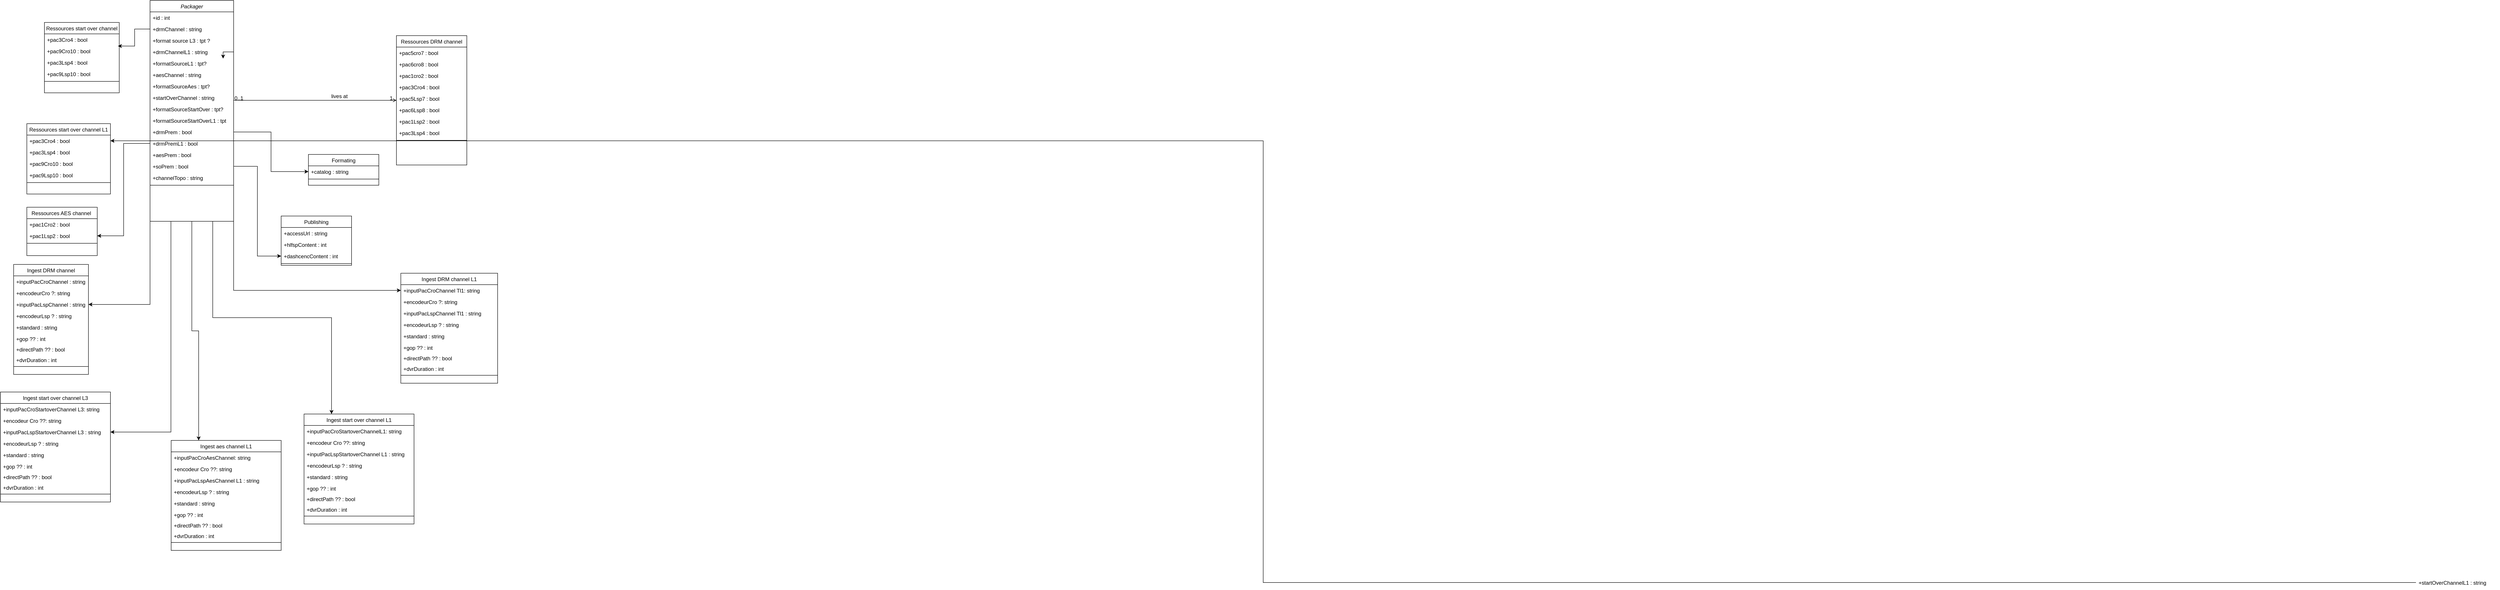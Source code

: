 <mxfile version="21.6.1" type="github">
  <diagram id="C5RBs43oDa-KdzZeNtuy" name="Page-1">
    <mxGraphModel dx="2977" dy="1060" grid="1" gridSize="10" guides="1" tooltips="1" connect="1" arrows="1" fold="1" page="1" pageScale="1" pageWidth="827" pageHeight="1169" math="0" shadow="0">
      <root>
        <mxCell id="WIyWlLk6GJQsqaUBKTNV-0" />
        <mxCell id="WIyWlLk6GJQsqaUBKTNV-1" parent="WIyWlLk6GJQsqaUBKTNV-0" />
        <mxCell id="xIP6LmdLplligJ-MeJq0-113" style="edgeStyle=orthogonalEdgeStyle;rounded=0;orthogonalLoop=1;jettySize=auto;html=1;exitX=0;exitY=1;exitDx=0;exitDy=0;entryX=1;entryY=0.5;entryDx=0;entryDy=0;" parent="WIyWlLk6GJQsqaUBKTNV-1" source="zkfFHV4jXpPFQw0GAbJ--0" target="xIP6LmdLplligJ-MeJq0-44" edge="1">
          <mxGeometry relative="1" as="geometry" />
        </mxCell>
        <mxCell id="xIP6LmdLplligJ-MeJq0-120" style="edgeStyle=orthogonalEdgeStyle;rounded=0;orthogonalLoop=1;jettySize=auto;html=1;exitX=1;exitY=1;exitDx=0;exitDy=0;entryX=0;entryY=0.5;entryDx=0;entryDy=0;" parent="WIyWlLk6GJQsqaUBKTNV-1" source="zkfFHV4jXpPFQw0GAbJ--0" target="xIP6LmdLplligJ-MeJq0-70" edge="1">
          <mxGeometry relative="1" as="geometry" />
        </mxCell>
        <mxCell id="xIP6LmdLplligJ-MeJq0-122" style="edgeStyle=orthogonalEdgeStyle;rounded=0;orthogonalLoop=1;jettySize=auto;html=1;exitX=0.75;exitY=1;exitDx=0;exitDy=0;entryX=0.25;entryY=0;entryDx=0;entryDy=0;" parent="WIyWlLk6GJQsqaUBKTNV-1" source="zkfFHV4jXpPFQw0GAbJ--0" target="xIP6LmdLplligJ-MeJq0-90" edge="1">
          <mxGeometry relative="1" as="geometry" />
        </mxCell>
        <mxCell id="xIP6LmdLplligJ-MeJq0-123" style="edgeStyle=orthogonalEdgeStyle;rounded=0;orthogonalLoop=1;jettySize=auto;html=1;exitX=0.25;exitY=1;exitDx=0;exitDy=0;entryX=1;entryY=0.5;entryDx=0;entryDy=0;" parent="WIyWlLk6GJQsqaUBKTNV-1" source="zkfFHV4jXpPFQw0GAbJ--0" target="xIP6LmdLplligJ-MeJq0-82" edge="1">
          <mxGeometry relative="1" as="geometry" />
        </mxCell>
        <mxCell id="xIP6LmdLplligJ-MeJq0-124" style="edgeStyle=orthogonalEdgeStyle;rounded=0;orthogonalLoop=1;jettySize=auto;html=1;exitX=0.5;exitY=1;exitDx=0;exitDy=0;entryX=0.25;entryY=0;entryDx=0;entryDy=0;" parent="WIyWlLk6GJQsqaUBKTNV-1" source="zkfFHV4jXpPFQw0GAbJ--0" target="xIP6LmdLplligJ-MeJq0-100" edge="1">
          <mxGeometry relative="1" as="geometry" />
        </mxCell>
        <mxCell id="zkfFHV4jXpPFQw0GAbJ--0" value="Packager" style="swimlane;fontStyle=2;align=center;verticalAlign=top;childLayout=stackLayout;horizontal=1;startSize=26;horizontalStack=0;resizeParent=1;resizeLast=0;collapsible=1;marginBottom=0;rounded=0;shadow=0;strokeWidth=1;" parent="WIyWlLk6GJQsqaUBKTNV-1" vertex="1">
          <mxGeometry x="210" y="40" width="190" height="502" as="geometry">
            <mxRectangle x="230" y="140" width="160" height="26" as="alternateBounds" />
          </mxGeometry>
        </mxCell>
        <mxCell id="zkfFHV4jXpPFQw0GAbJ--1" value="+id : int" style="text;align=left;verticalAlign=top;spacingLeft=4;spacingRight=4;overflow=hidden;rotatable=0;points=[[0,0.5],[1,0.5]];portConstraint=eastwest;" parent="zkfFHV4jXpPFQw0GAbJ--0" vertex="1">
          <mxGeometry y="26" width="190" height="26" as="geometry" />
        </mxCell>
        <mxCell id="zkfFHV4jXpPFQw0GAbJ--2" value="+drmChannel : string" style="text;align=left;verticalAlign=top;spacingLeft=4;spacingRight=4;overflow=hidden;rotatable=0;points=[[0,0.5],[1,0.5]];portConstraint=eastwest;rounded=0;shadow=0;html=0;" parent="zkfFHV4jXpPFQw0GAbJ--0" vertex="1">
          <mxGeometry y="52" width="190" height="26" as="geometry" />
        </mxCell>
        <mxCell id="zkfFHV4jXpPFQw0GAbJ--3" value="+format source L3 : tpt ?" style="text;align=left;verticalAlign=top;spacingLeft=4;spacingRight=4;overflow=hidden;rotatable=0;points=[[0,0.5],[1,0.5]];portConstraint=eastwest;rounded=0;shadow=0;html=0;" parent="zkfFHV4jXpPFQw0GAbJ--0" vertex="1">
          <mxGeometry y="78" width="190" height="26" as="geometry" />
        </mxCell>
        <mxCell id="xIP6LmdLplligJ-MeJq0-117" style="edgeStyle=orthogonalEdgeStyle;rounded=0;orthogonalLoop=1;jettySize=auto;html=1;exitX=1;exitY=0.5;exitDx=0;exitDy=0;entryX=0.874;entryY=0.081;entryDx=0;entryDy=0;entryPerimeter=0;" parent="zkfFHV4jXpPFQw0GAbJ--0" source="xIP6LmdLplligJ-MeJq0-0" target="xIP6LmdLplligJ-MeJq0-1" edge="1">
          <mxGeometry relative="1" as="geometry" />
        </mxCell>
        <mxCell id="xIP6LmdLplligJ-MeJq0-0" value="+drmChannelL1 : string" style="text;align=left;verticalAlign=top;spacingLeft=4;spacingRight=4;overflow=hidden;rotatable=0;points=[[0,0.5],[1,0.5]];portConstraint=eastwest;rounded=0;shadow=0;html=0;" parent="zkfFHV4jXpPFQw0GAbJ--0" vertex="1">
          <mxGeometry y="104" width="190" height="26" as="geometry" />
        </mxCell>
        <mxCell id="xIP6LmdLplligJ-MeJq0-1" value="+formatSourceL1 : tpt?" style="text;align=left;verticalAlign=top;spacingLeft=4;spacingRight=4;overflow=hidden;rotatable=0;points=[[0,0.5],[1,0.5]];portConstraint=eastwest;rounded=0;shadow=0;html=0;" parent="zkfFHV4jXpPFQw0GAbJ--0" vertex="1">
          <mxGeometry y="130" width="190" height="26" as="geometry" />
        </mxCell>
        <mxCell id="xIP6LmdLplligJ-MeJq0-2" value="+aesChannel : string" style="text;align=left;verticalAlign=top;spacingLeft=4;spacingRight=4;overflow=hidden;rotatable=0;points=[[0,0.5],[1,0.5]];portConstraint=eastwest;rounded=0;shadow=0;html=0;" parent="zkfFHV4jXpPFQw0GAbJ--0" vertex="1">
          <mxGeometry y="156" width="190" height="26" as="geometry" />
        </mxCell>
        <mxCell id="xIP6LmdLplligJ-MeJq0-3" value="+formatSourceAes : tpt?" style="text;align=left;verticalAlign=top;spacingLeft=4;spacingRight=4;overflow=hidden;rotatable=0;points=[[0,0.5],[1,0.5]];portConstraint=eastwest;rounded=0;shadow=0;html=0;" parent="zkfFHV4jXpPFQw0GAbJ--0" vertex="1">
          <mxGeometry y="182" width="190" height="26" as="geometry" />
        </mxCell>
        <mxCell id="xIP6LmdLplligJ-MeJq0-4" value="+startOverChannel : string" style="text;align=left;verticalAlign=top;spacingLeft=4;spacingRight=4;overflow=hidden;rotatable=0;points=[[0,0.5],[1,0.5]];portConstraint=eastwest;rounded=0;shadow=0;html=0;" parent="zkfFHV4jXpPFQw0GAbJ--0" vertex="1">
          <mxGeometry y="208" width="190" height="26" as="geometry" />
        </mxCell>
        <mxCell id="xIP6LmdLplligJ-MeJq0-5" value="+formatSourceStartOver : tpt?" style="text;align=left;verticalAlign=top;spacingLeft=4;spacingRight=4;overflow=hidden;rotatable=0;points=[[0,0.5],[1,0.5]];portConstraint=eastwest;rounded=0;shadow=0;html=0;" parent="zkfFHV4jXpPFQw0GAbJ--0" vertex="1">
          <mxGeometry y="234" width="190" height="26" as="geometry" />
        </mxCell>
        <mxCell id="xIP6LmdLplligJ-MeJq0-7" value="+formatSourceStartOverL1 : tpt" style="text;align=left;verticalAlign=top;spacingLeft=4;spacingRight=4;overflow=hidden;rotatable=0;points=[[0,0.5],[1,0.5]];portConstraint=eastwest;rounded=0;shadow=0;html=0;" parent="zkfFHV4jXpPFQw0GAbJ--0" vertex="1">
          <mxGeometry y="260" width="190" height="26" as="geometry" />
        </mxCell>
        <mxCell id="xIP6LmdLplligJ-MeJq0-8" value="+drmPrem : bool" style="text;align=left;verticalAlign=top;spacingLeft=4;spacingRight=4;overflow=hidden;rotatable=0;points=[[0,0.5],[1,0.5]];portConstraint=eastwest;rounded=0;shadow=0;html=0;" parent="zkfFHV4jXpPFQw0GAbJ--0" vertex="1">
          <mxGeometry y="286" width="190" height="26" as="geometry" />
        </mxCell>
        <mxCell id="xIP6LmdLplligJ-MeJq0-9" value="+drmPremL1 : bool" style="text;align=left;verticalAlign=top;spacingLeft=4;spacingRight=4;overflow=hidden;rotatable=0;points=[[0,0.5],[1,0.5]];portConstraint=eastwest;rounded=0;shadow=0;html=0;" parent="zkfFHV4jXpPFQw0GAbJ--0" vertex="1">
          <mxGeometry y="312" width="190" height="26" as="geometry" />
        </mxCell>
        <mxCell id="xIP6LmdLplligJ-MeJq0-10" value="+aesPrem : bool" style="text;align=left;verticalAlign=top;spacingLeft=4;spacingRight=4;overflow=hidden;rotatable=0;points=[[0,0.5],[1,0.5]];portConstraint=eastwest;rounded=0;shadow=0;html=0;" parent="zkfFHV4jXpPFQw0GAbJ--0" vertex="1">
          <mxGeometry y="338" width="190" height="26" as="geometry" />
        </mxCell>
        <mxCell id="xIP6LmdLplligJ-MeJq0-11" value="+soPrem : bool" style="text;align=left;verticalAlign=top;spacingLeft=4;spacingRight=4;overflow=hidden;rotatable=0;points=[[0,0.5],[1,0.5]];portConstraint=eastwest;rounded=0;shadow=0;html=0;" parent="zkfFHV4jXpPFQw0GAbJ--0" vertex="1">
          <mxGeometry y="364" width="190" height="26" as="geometry" />
        </mxCell>
        <mxCell id="xIP6LmdLplligJ-MeJq0-12" value="+channelTopo : string" style="text;align=left;verticalAlign=top;spacingLeft=4;spacingRight=4;overflow=hidden;rotatable=0;points=[[0,0.5],[1,0.5]];portConstraint=eastwest;rounded=0;shadow=0;html=0;" parent="zkfFHV4jXpPFQw0GAbJ--0" vertex="1">
          <mxGeometry y="390" width="190" height="26" as="geometry" />
        </mxCell>
        <mxCell id="zkfFHV4jXpPFQw0GAbJ--4" value="" style="line;html=1;strokeWidth=1;align=left;verticalAlign=middle;spacingTop=-1;spacingLeft=3;spacingRight=3;rotatable=0;labelPosition=right;points=[];portConstraint=eastwest;" parent="zkfFHV4jXpPFQw0GAbJ--0" vertex="1">
          <mxGeometry y="416" width="190" height="8" as="geometry" />
        </mxCell>
        <mxCell id="zkfFHV4jXpPFQw0GAbJ--17" value="Ressources DRM channel" style="swimlane;fontStyle=0;align=center;verticalAlign=top;childLayout=stackLayout;horizontal=1;startSize=26;horizontalStack=0;resizeParent=1;resizeLast=0;collapsible=1;marginBottom=0;rounded=0;shadow=0;strokeWidth=1;" parent="WIyWlLk6GJQsqaUBKTNV-1" vertex="1">
          <mxGeometry x="770" y="120" width="160" height="294" as="geometry">
            <mxRectangle x="550" y="140" width="160" height="26" as="alternateBounds" />
          </mxGeometry>
        </mxCell>
        <mxCell id="zkfFHV4jXpPFQw0GAbJ--18" value="+pac5cro7 : bool" style="text;align=left;verticalAlign=top;spacingLeft=4;spacingRight=4;overflow=hidden;rotatable=0;points=[[0,0.5],[1,0.5]];portConstraint=eastwest;" parent="zkfFHV4jXpPFQw0GAbJ--17" vertex="1">
          <mxGeometry y="26" width="160" height="26" as="geometry" />
        </mxCell>
        <mxCell id="zkfFHV4jXpPFQw0GAbJ--19" value="+pac6cro8 : bool" style="text;align=left;verticalAlign=top;spacingLeft=4;spacingRight=4;overflow=hidden;rotatable=0;points=[[0,0.5],[1,0.5]];portConstraint=eastwest;rounded=0;shadow=0;html=0;" parent="zkfFHV4jXpPFQw0GAbJ--17" vertex="1">
          <mxGeometry y="52" width="160" height="26" as="geometry" />
        </mxCell>
        <mxCell id="zkfFHV4jXpPFQw0GAbJ--20" value="+pac1cro2 : bool" style="text;align=left;verticalAlign=top;spacingLeft=4;spacingRight=4;overflow=hidden;rotatable=0;points=[[0,0.5],[1,0.5]];portConstraint=eastwest;rounded=0;shadow=0;html=0;" parent="zkfFHV4jXpPFQw0GAbJ--17" vertex="1">
          <mxGeometry y="78" width="160" height="26" as="geometry" />
        </mxCell>
        <mxCell id="zkfFHV4jXpPFQw0GAbJ--21" value="+pac3Cro4 : bool" style="text;align=left;verticalAlign=top;spacingLeft=4;spacingRight=4;overflow=hidden;rotatable=0;points=[[0,0.5],[1,0.5]];portConstraint=eastwest;rounded=0;shadow=0;html=0;" parent="zkfFHV4jXpPFQw0GAbJ--17" vertex="1">
          <mxGeometry y="104" width="160" height="26" as="geometry" />
        </mxCell>
        <mxCell id="zkfFHV4jXpPFQw0GAbJ--22" value="+pac5Lsp7 : bool" style="text;align=left;verticalAlign=top;spacingLeft=4;spacingRight=4;overflow=hidden;rotatable=0;points=[[0,0.5],[1,0.5]];portConstraint=eastwest;rounded=0;shadow=0;html=0;" parent="zkfFHV4jXpPFQw0GAbJ--17" vertex="1">
          <mxGeometry y="130" width="160" height="26" as="geometry" />
        </mxCell>
        <mxCell id="xIP6LmdLplligJ-MeJq0-14" value="+pac6Lsp8 : bool" style="text;align=left;verticalAlign=top;spacingLeft=4;spacingRight=4;overflow=hidden;rotatable=0;points=[[0,0.5],[1,0.5]];portConstraint=eastwest;rounded=0;shadow=0;html=0;" parent="zkfFHV4jXpPFQw0GAbJ--17" vertex="1">
          <mxGeometry y="156" width="160" height="26" as="geometry" />
        </mxCell>
        <mxCell id="xIP6LmdLplligJ-MeJq0-15" value="+pac1Lsp2 : bool" style="text;align=left;verticalAlign=top;spacingLeft=4;spacingRight=4;overflow=hidden;rotatable=0;points=[[0,0.5],[1,0.5]];portConstraint=eastwest;rounded=0;shadow=0;html=0;" parent="zkfFHV4jXpPFQw0GAbJ--17" vertex="1">
          <mxGeometry y="182" width="160" height="26" as="geometry" />
        </mxCell>
        <mxCell id="xIP6LmdLplligJ-MeJq0-16" value="+pac3Lsp4 : bool" style="text;align=left;verticalAlign=top;spacingLeft=4;spacingRight=4;overflow=hidden;rotatable=0;points=[[0,0.5],[1,0.5]];portConstraint=eastwest;rounded=0;shadow=0;html=0;" parent="zkfFHV4jXpPFQw0GAbJ--17" vertex="1">
          <mxGeometry y="208" width="160" height="26" as="geometry" />
        </mxCell>
        <mxCell id="zkfFHV4jXpPFQw0GAbJ--23" value="" style="line;html=1;strokeWidth=1;align=left;verticalAlign=middle;spacingTop=-1;spacingLeft=3;spacingRight=3;rotatable=0;labelPosition=right;points=[];portConstraint=eastwest;" parent="zkfFHV4jXpPFQw0GAbJ--17" vertex="1">
          <mxGeometry y="234" width="160" height="8" as="geometry" />
        </mxCell>
        <mxCell id="zkfFHV4jXpPFQw0GAbJ--26" value="" style="endArrow=open;shadow=0;strokeWidth=1;rounded=0;endFill=1;edgeStyle=elbowEdgeStyle;elbow=vertical;" parent="WIyWlLk6GJQsqaUBKTNV-1" source="zkfFHV4jXpPFQw0GAbJ--0" target="zkfFHV4jXpPFQw0GAbJ--17" edge="1">
          <mxGeometry x="0.5" y="41" relative="1" as="geometry">
            <mxPoint x="380" y="192" as="sourcePoint" />
            <mxPoint x="540" y="192" as="targetPoint" />
            <mxPoint x="-40" y="32" as="offset" />
          </mxGeometry>
        </mxCell>
        <mxCell id="zkfFHV4jXpPFQw0GAbJ--27" value="0..1" style="resizable=0;align=left;verticalAlign=bottom;labelBackgroundColor=none;fontSize=12;" parent="zkfFHV4jXpPFQw0GAbJ--26" connectable="0" vertex="1">
          <mxGeometry x="-1" relative="1" as="geometry">
            <mxPoint y="4" as="offset" />
          </mxGeometry>
        </mxCell>
        <mxCell id="zkfFHV4jXpPFQw0GAbJ--28" value="1" style="resizable=0;align=right;verticalAlign=bottom;labelBackgroundColor=none;fontSize=12;" parent="zkfFHV4jXpPFQw0GAbJ--26" connectable="0" vertex="1">
          <mxGeometry x="1" relative="1" as="geometry">
            <mxPoint x="-7" y="4" as="offset" />
          </mxGeometry>
        </mxCell>
        <mxCell id="zkfFHV4jXpPFQw0GAbJ--29" value="lives at" style="text;html=1;resizable=0;points=[];;align=center;verticalAlign=middle;labelBackgroundColor=none;rounded=0;shadow=0;strokeWidth=1;fontSize=12;" parent="zkfFHV4jXpPFQw0GAbJ--26" vertex="1" connectable="0">
          <mxGeometry x="0.5" y="49" relative="1" as="geometry">
            <mxPoint x="-38" y="40" as="offset" />
          </mxGeometry>
        </mxCell>
        <mxCell id="xIP6LmdLplligJ-MeJq0-17" value="Ressources start over channel" style="swimlane;fontStyle=0;align=center;verticalAlign=top;childLayout=stackLayout;horizontal=1;startSize=26;horizontalStack=0;resizeParent=1;resizeLast=0;collapsible=1;marginBottom=0;rounded=0;shadow=0;strokeWidth=1;" parent="WIyWlLk6GJQsqaUBKTNV-1" vertex="1">
          <mxGeometry x="-30" y="90" width="170" height="160" as="geometry">
            <mxRectangle x="550" y="140" width="160" height="26" as="alternateBounds" />
          </mxGeometry>
        </mxCell>
        <mxCell id="xIP6LmdLplligJ-MeJq0-18" value="+pac3Cro4 : bool" style="text;align=left;verticalAlign=top;spacingLeft=4;spacingRight=4;overflow=hidden;rotatable=0;points=[[0,0.5],[1,0.5]];portConstraint=eastwest;" parent="xIP6LmdLplligJ-MeJq0-17" vertex="1">
          <mxGeometry y="26" width="170" height="26" as="geometry" />
        </mxCell>
        <mxCell id="xIP6LmdLplligJ-MeJq0-19" value="+pac9Cro10 : bool" style="text;align=left;verticalAlign=top;spacingLeft=4;spacingRight=4;overflow=hidden;rotatable=0;points=[[0,0.5],[1,0.5]];portConstraint=eastwest;rounded=0;shadow=0;html=0;" parent="xIP6LmdLplligJ-MeJq0-17" vertex="1">
          <mxGeometry y="52" width="170" height="26" as="geometry" />
        </mxCell>
        <mxCell id="xIP6LmdLplligJ-MeJq0-20" value="+pac3Lsp4 : bool" style="text;align=left;verticalAlign=top;spacingLeft=4;spacingRight=4;overflow=hidden;rotatable=0;points=[[0,0.5],[1,0.5]];portConstraint=eastwest;rounded=0;shadow=0;html=0;" parent="xIP6LmdLplligJ-MeJq0-17" vertex="1">
          <mxGeometry y="78" width="170" height="26" as="geometry" />
        </mxCell>
        <mxCell id="xIP6LmdLplligJ-MeJq0-21" value="+pac9Lsp10 : bool" style="text;align=left;verticalAlign=top;spacingLeft=4;spacingRight=4;overflow=hidden;rotatable=0;points=[[0,0.5],[1,0.5]];portConstraint=eastwest;rounded=0;shadow=0;html=0;" parent="xIP6LmdLplligJ-MeJq0-17" vertex="1">
          <mxGeometry y="104" width="170" height="26" as="geometry" />
        </mxCell>
        <mxCell id="xIP6LmdLplligJ-MeJq0-23" value="" style="line;html=1;strokeWidth=1;align=left;verticalAlign=middle;spacingTop=-1;spacingLeft=3;spacingRight=3;rotatable=0;labelPosition=right;points=[];portConstraint=eastwest;" parent="xIP6LmdLplligJ-MeJq0-17" vertex="1">
          <mxGeometry y="130" width="170" height="8" as="geometry" />
        </mxCell>
        <mxCell id="xIP6LmdLplligJ-MeJq0-29" value="Ressources start over channel L1" style="swimlane;fontStyle=0;align=center;verticalAlign=top;childLayout=stackLayout;horizontal=1;startSize=26;horizontalStack=0;resizeParent=1;resizeLast=0;collapsible=1;marginBottom=0;rounded=0;shadow=0;strokeWidth=1;" parent="WIyWlLk6GJQsqaUBKTNV-1" vertex="1">
          <mxGeometry x="-70" y="320" width="190" height="160" as="geometry">
            <mxRectangle x="550" y="140" width="160" height="26" as="alternateBounds" />
          </mxGeometry>
        </mxCell>
        <mxCell id="xIP6LmdLplligJ-MeJq0-30" value="+pac3Cro4 : bool" style="text;align=left;verticalAlign=top;spacingLeft=4;spacingRight=4;overflow=hidden;rotatable=0;points=[[0,0.5],[1,0.5]];portConstraint=eastwest;" parent="xIP6LmdLplligJ-MeJq0-29" vertex="1">
          <mxGeometry y="26" width="190" height="26" as="geometry" />
        </mxCell>
        <mxCell id="xIP6LmdLplligJ-MeJq0-32" value="+pac3Lsp4 : bool" style="text;align=left;verticalAlign=top;spacingLeft=4;spacingRight=4;overflow=hidden;rotatable=0;points=[[0,0.5],[1,0.5]];portConstraint=eastwest;rounded=0;shadow=0;html=0;" parent="xIP6LmdLplligJ-MeJq0-29" vertex="1">
          <mxGeometry y="52" width="190" height="26" as="geometry" />
        </mxCell>
        <mxCell id="xIP6LmdLplligJ-MeJq0-31" value="+pac9Cro10 : bool" style="text;align=left;verticalAlign=top;spacingLeft=4;spacingRight=4;overflow=hidden;rotatable=0;points=[[0,0.5],[1,0.5]];portConstraint=eastwest;rounded=0;shadow=0;html=0;" parent="xIP6LmdLplligJ-MeJq0-29" vertex="1">
          <mxGeometry y="78" width="190" height="26" as="geometry" />
        </mxCell>
        <mxCell id="xIP6LmdLplligJ-MeJq0-33" value="+pac9Lsp10 : bool" style="text;align=left;verticalAlign=top;spacingLeft=4;spacingRight=4;overflow=hidden;rotatable=0;points=[[0,0.5],[1,0.5]];portConstraint=eastwest;rounded=0;shadow=0;html=0;" parent="xIP6LmdLplligJ-MeJq0-29" vertex="1">
          <mxGeometry y="104" width="190" height="26" as="geometry" />
        </mxCell>
        <mxCell id="xIP6LmdLplligJ-MeJq0-34" value="" style="line;html=1;strokeWidth=1;align=left;verticalAlign=middle;spacingTop=-1;spacingLeft=3;spacingRight=3;rotatable=0;labelPosition=right;points=[];portConstraint=eastwest;" parent="xIP6LmdLplligJ-MeJq0-29" vertex="1">
          <mxGeometry y="130" width="190" height="8" as="geometry" />
        </mxCell>
        <mxCell id="xIP6LmdLplligJ-MeJq0-35" value="Ressources AES channel " style="swimlane;fontStyle=0;align=center;verticalAlign=top;childLayout=stackLayout;horizontal=1;startSize=26;horizontalStack=0;resizeParent=1;resizeLast=0;collapsible=1;marginBottom=0;rounded=0;shadow=0;strokeWidth=1;" parent="WIyWlLk6GJQsqaUBKTNV-1" vertex="1">
          <mxGeometry x="-70" y="510" width="160" height="110" as="geometry">
            <mxRectangle x="550" y="140" width="160" height="26" as="alternateBounds" />
          </mxGeometry>
        </mxCell>
        <mxCell id="xIP6LmdLplligJ-MeJq0-36" value="+pac1Cro2 : bool" style="text;align=left;verticalAlign=top;spacingLeft=4;spacingRight=4;overflow=hidden;rotatable=0;points=[[0,0.5],[1,0.5]];portConstraint=eastwest;" parent="xIP6LmdLplligJ-MeJq0-35" vertex="1">
          <mxGeometry y="26" width="160" height="26" as="geometry" />
        </mxCell>
        <mxCell id="xIP6LmdLplligJ-MeJq0-37" value="+pac1Lsp2 : bool" style="text;align=left;verticalAlign=top;spacingLeft=4;spacingRight=4;overflow=hidden;rotatable=0;points=[[0,0.5],[1,0.5]];portConstraint=eastwest;rounded=0;shadow=0;html=0;" parent="xIP6LmdLplligJ-MeJq0-35" vertex="1">
          <mxGeometry y="52" width="160" height="26" as="geometry" />
        </mxCell>
        <mxCell id="xIP6LmdLplligJ-MeJq0-40" value="" style="line;html=1;strokeWidth=1;align=left;verticalAlign=middle;spacingTop=-1;spacingLeft=3;spacingRight=3;rotatable=0;labelPosition=right;points=[];portConstraint=eastwest;" parent="xIP6LmdLplligJ-MeJq0-35" vertex="1">
          <mxGeometry y="78" width="160" height="8" as="geometry" />
        </mxCell>
        <mxCell id="xIP6LmdLplligJ-MeJq0-41" value="Ingest DRM channel" style="swimlane;fontStyle=0;align=center;verticalAlign=top;childLayout=stackLayout;horizontal=1;startSize=26;horizontalStack=0;resizeParent=1;resizeLast=0;collapsible=1;marginBottom=0;rounded=0;shadow=0;strokeWidth=1;" parent="WIyWlLk6GJQsqaUBKTNV-1" vertex="1">
          <mxGeometry x="-100" y="640" width="170" height="250" as="geometry">
            <mxRectangle x="550" y="140" width="160" height="26" as="alternateBounds" />
          </mxGeometry>
        </mxCell>
        <mxCell id="xIP6LmdLplligJ-MeJq0-42" value="+inputPacCroChannel : string" style="text;align=left;verticalAlign=top;spacingLeft=4;spacingRight=4;overflow=hidden;rotatable=0;points=[[0,0.5],[1,0.5]];portConstraint=eastwest;" parent="xIP6LmdLplligJ-MeJq0-41" vertex="1">
          <mxGeometry y="26" width="170" height="26" as="geometry" />
        </mxCell>
        <mxCell id="xIP6LmdLplligJ-MeJq0-43" value="+encodeurCro ?: string" style="text;align=left;verticalAlign=top;spacingLeft=4;spacingRight=4;overflow=hidden;rotatable=0;points=[[0,0.5],[1,0.5]];portConstraint=eastwest;rounded=0;shadow=0;html=0;" parent="xIP6LmdLplligJ-MeJq0-41" vertex="1">
          <mxGeometry y="52" width="170" height="26" as="geometry" />
        </mxCell>
        <mxCell id="xIP6LmdLplligJ-MeJq0-44" value="+inputPacLspChannel : string" style="text;align=left;verticalAlign=top;spacingLeft=4;spacingRight=4;overflow=hidden;rotatable=0;points=[[0,0.5],[1,0.5]];portConstraint=eastwest;rounded=0;shadow=0;html=0;" parent="xIP6LmdLplligJ-MeJq0-41" vertex="1">
          <mxGeometry y="78" width="170" height="26" as="geometry" />
        </mxCell>
        <mxCell id="xIP6LmdLplligJ-MeJq0-45" value="+encodeurLsp ? : string" style="text;align=left;verticalAlign=top;spacingLeft=4;spacingRight=4;overflow=hidden;rotatable=0;points=[[0,0.5],[1,0.5]];portConstraint=eastwest;rounded=0;shadow=0;html=0;" parent="xIP6LmdLplligJ-MeJq0-41" vertex="1">
          <mxGeometry y="104" width="170" height="26" as="geometry" />
        </mxCell>
        <mxCell id="xIP6LmdLplligJ-MeJq0-47" value="+standard : string" style="text;align=left;verticalAlign=top;spacingLeft=4;spacingRight=4;overflow=hidden;rotatable=0;points=[[0,0.5],[1,0.5]];portConstraint=eastwest;rounded=0;shadow=0;html=0;" parent="xIP6LmdLplligJ-MeJq0-41" vertex="1">
          <mxGeometry y="130" width="170" height="26" as="geometry" />
        </mxCell>
        <mxCell id="xIP6LmdLplligJ-MeJq0-49" value="+gop ?? : int" style="text;align=left;verticalAlign=top;spacingLeft=4;spacingRight=4;overflow=hidden;rotatable=0;points=[[0,0.5],[1,0.5]];portConstraint=eastwest;rounded=0;shadow=0;html=0;" parent="xIP6LmdLplligJ-MeJq0-41" vertex="1">
          <mxGeometry y="156" width="170" height="24" as="geometry" />
        </mxCell>
        <mxCell id="xIP6LmdLplligJ-MeJq0-48" value="+directPath ?? : bool" style="text;align=left;verticalAlign=top;spacingLeft=4;spacingRight=4;overflow=hidden;rotatable=0;points=[[0,0.5],[1,0.5]];portConstraint=eastwest;rounded=0;shadow=0;html=0;" parent="xIP6LmdLplligJ-MeJq0-41" vertex="1">
          <mxGeometry y="180" width="170" height="24" as="geometry" />
        </mxCell>
        <mxCell id="xIP6LmdLplligJ-MeJq0-50" value="+dvrDuration : int" style="text;align=left;verticalAlign=top;spacingLeft=4;spacingRight=4;overflow=hidden;rotatable=0;points=[[0,0.5],[1,0.5]];portConstraint=eastwest;rounded=0;shadow=0;html=0;" parent="xIP6LmdLplligJ-MeJq0-41" vertex="1">
          <mxGeometry y="204" width="170" height="24" as="geometry" />
        </mxCell>
        <mxCell id="xIP6LmdLplligJ-MeJq0-46" value="" style="line;html=1;strokeWidth=1;align=left;verticalAlign=middle;spacingTop=-1;spacingLeft=3;spacingRight=3;rotatable=0;labelPosition=right;points=[];portConstraint=eastwest;" parent="xIP6LmdLplligJ-MeJq0-41" vertex="1">
          <mxGeometry y="228" width="170" height="8" as="geometry" />
        </mxCell>
        <mxCell id="xIP6LmdLplligJ-MeJq0-53" value="Formating" style="swimlane;fontStyle=0;align=center;verticalAlign=top;childLayout=stackLayout;horizontal=1;startSize=26;horizontalStack=0;resizeParent=1;resizeLast=0;collapsible=1;marginBottom=0;rounded=0;shadow=0;strokeWidth=1;" parent="WIyWlLk6GJQsqaUBKTNV-1" vertex="1">
          <mxGeometry x="570" y="390" width="160" height="70" as="geometry">
            <mxRectangle x="550" y="140" width="160" height="26" as="alternateBounds" />
          </mxGeometry>
        </mxCell>
        <mxCell id="xIP6LmdLplligJ-MeJq0-54" value="+catalog : string" style="text;align=left;verticalAlign=top;spacingLeft=4;spacingRight=4;overflow=hidden;rotatable=0;points=[[0,0.5],[1,0.5]];portConstraint=eastwest;" parent="xIP6LmdLplligJ-MeJq0-53" vertex="1">
          <mxGeometry y="26" width="160" height="26" as="geometry" />
        </mxCell>
        <mxCell id="xIP6LmdLplligJ-MeJq0-56" value="" style="line;html=1;strokeWidth=1;align=left;verticalAlign=middle;spacingTop=-1;spacingLeft=3;spacingRight=3;rotatable=0;labelPosition=right;points=[];portConstraint=eastwest;" parent="xIP6LmdLplligJ-MeJq0-53" vertex="1">
          <mxGeometry y="52" width="160" height="8" as="geometry" />
        </mxCell>
        <mxCell id="xIP6LmdLplligJ-MeJq0-57" value="Publishing" style="swimlane;fontStyle=0;align=center;verticalAlign=top;childLayout=stackLayout;horizontal=1;startSize=26;horizontalStack=0;resizeParent=1;resizeLast=0;collapsible=1;marginBottom=0;rounded=0;shadow=0;strokeWidth=1;" parent="WIyWlLk6GJQsqaUBKTNV-1" vertex="1">
          <mxGeometry x="508" y="530" width="160" height="112" as="geometry">
            <mxRectangle x="550" y="140" width="160" height="26" as="alternateBounds" />
          </mxGeometry>
        </mxCell>
        <mxCell id="xIP6LmdLplligJ-MeJq0-89" value="+accessUrl : string" style="text;align=left;verticalAlign=top;spacingLeft=4;spacingRight=4;overflow=hidden;rotatable=0;points=[[0,0.5],[1,0.5]];portConstraint=eastwest;" parent="xIP6LmdLplligJ-MeJq0-57" vertex="1">
          <mxGeometry y="26" width="160" height="26" as="geometry" />
        </mxCell>
        <mxCell id="xIP6LmdLplligJ-MeJq0-58" value="+hlfspContent : int" style="text;align=left;verticalAlign=top;spacingLeft=4;spacingRight=4;overflow=hidden;rotatable=0;points=[[0,0.5],[1,0.5]];portConstraint=eastwest;" parent="xIP6LmdLplligJ-MeJq0-57" vertex="1">
          <mxGeometry y="52" width="160" height="26" as="geometry" />
        </mxCell>
        <mxCell id="xIP6LmdLplligJ-MeJq0-59" value="+dashcencContent : int" style="text;align=left;verticalAlign=top;spacingLeft=4;spacingRight=4;overflow=hidden;rotatable=0;points=[[0,0.5],[1,0.5]];portConstraint=eastwest;rounded=0;shadow=0;html=0;" parent="xIP6LmdLplligJ-MeJq0-57" vertex="1">
          <mxGeometry y="78" width="160" height="26" as="geometry" />
        </mxCell>
        <mxCell id="xIP6LmdLplligJ-MeJq0-66" value="" style="line;html=1;strokeWidth=1;align=left;verticalAlign=middle;spacingTop=-1;spacingLeft=3;spacingRight=3;rotatable=0;labelPosition=right;points=[];portConstraint=eastwest;" parent="xIP6LmdLplligJ-MeJq0-57" vertex="1">
          <mxGeometry y="104" width="160" height="8" as="geometry" />
        </mxCell>
        <mxCell id="xIP6LmdLplligJ-MeJq0-69" value="Ingest DRM channel L1" style="swimlane;fontStyle=0;align=center;verticalAlign=top;childLayout=stackLayout;horizontal=1;startSize=26;horizontalStack=0;resizeParent=1;resizeLast=0;collapsible=1;marginBottom=0;rounded=0;shadow=0;strokeWidth=1;" parent="WIyWlLk6GJQsqaUBKTNV-1" vertex="1">
          <mxGeometry x="780" y="660" width="220" height="250" as="geometry">
            <mxRectangle x="550" y="140" width="160" height="26" as="alternateBounds" />
          </mxGeometry>
        </mxCell>
        <mxCell id="xIP6LmdLplligJ-MeJq0-70" value="+inputPacCroChannel Tl1: string" style="text;align=left;verticalAlign=top;spacingLeft=4;spacingRight=4;overflow=hidden;rotatable=0;points=[[0,0.5],[1,0.5]];portConstraint=eastwest;" parent="xIP6LmdLplligJ-MeJq0-69" vertex="1">
          <mxGeometry y="26" width="220" height="26" as="geometry" />
        </mxCell>
        <mxCell id="xIP6LmdLplligJ-MeJq0-71" value="+encodeurCro ?: string" style="text;align=left;verticalAlign=top;spacingLeft=4;spacingRight=4;overflow=hidden;rotatable=0;points=[[0,0.5],[1,0.5]];portConstraint=eastwest;rounded=0;shadow=0;html=0;" parent="xIP6LmdLplligJ-MeJq0-69" vertex="1">
          <mxGeometry y="52" width="220" height="26" as="geometry" />
        </mxCell>
        <mxCell id="xIP6LmdLplligJ-MeJq0-72" value="+inputPacLspChannel Tl1 : string" style="text;align=left;verticalAlign=top;spacingLeft=4;spacingRight=4;overflow=hidden;rotatable=0;points=[[0,0.5],[1,0.5]];portConstraint=eastwest;rounded=0;shadow=0;html=0;" parent="xIP6LmdLplligJ-MeJq0-69" vertex="1">
          <mxGeometry y="78" width="220" height="26" as="geometry" />
        </mxCell>
        <mxCell id="xIP6LmdLplligJ-MeJq0-73" value="+encodeurLsp ? : string" style="text;align=left;verticalAlign=top;spacingLeft=4;spacingRight=4;overflow=hidden;rotatable=0;points=[[0,0.5],[1,0.5]];portConstraint=eastwest;rounded=0;shadow=0;html=0;" parent="xIP6LmdLplligJ-MeJq0-69" vertex="1">
          <mxGeometry y="104" width="220" height="26" as="geometry" />
        </mxCell>
        <mxCell id="xIP6LmdLplligJ-MeJq0-74" value="+standard : string" style="text;align=left;verticalAlign=top;spacingLeft=4;spacingRight=4;overflow=hidden;rotatable=0;points=[[0,0.5],[1,0.5]];portConstraint=eastwest;rounded=0;shadow=0;html=0;" parent="xIP6LmdLplligJ-MeJq0-69" vertex="1">
          <mxGeometry y="130" width="220" height="26" as="geometry" />
        </mxCell>
        <mxCell id="xIP6LmdLplligJ-MeJq0-75" value="+gop ?? : int" style="text;align=left;verticalAlign=top;spacingLeft=4;spacingRight=4;overflow=hidden;rotatable=0;points=[[0,0.5],[1,0.5]];portConstraint=eastwest;rounded=0;shadow=0;html=0;" parent="xIP6LmdLplligJ-MeJq0-69" vertex="1">
          <mxGeometry y="156" width="220" height="24" as="geometry" />
        </mxCell>
        <mxCell id="xIP6LmdLplligJ-MeJq0-76" value="+directPath ?? : bool" style="text;align=left;verticalAlign=top;spacingLeft=4;spacingRight=4;overflow=hidden;rotatable=0;points=[[0,0.5],[1,0.5]];portConstraint=eastwest;rounded=0;shadow=0;html=0;" parent="xIP6LmdLplligJ-MeJq0-69" vertex="1">
          <mxGeometry y="180" width="220" height="24" as="geometry" />
        </mxCell>
        <mxCell id="xIP6LmdLplligJ-MeJq0-77" value="+dvrDuration : int" style="text;align=left;verticalAlign=top;spacingLeft=4;spacingRight=4;overflow=hidden;rotatable=0;points=[[0,0.5],[1,0.5]];portConstraint=eastwest;rounded=0;shadow=0;html=0;" parent="xIP6LmdLplligJ-MeJq0-69" vertex="1">
          <mxGeometry y="204" width="220" height="24" as="geometry" />
        </mxCell>
        <mxCell id="xIP6LmdLplligJ-MeJq0-78" value="" style="line;html=1;strokeWidth=1;align=left;verticalAlign=middle;spacingTop=-1;spacingLeft=3;spacingRight=3;rotatable=0;labelPosition=right;points=[];portConstraint=eastwest;" parent="xIP6LmdLplligJ-MeJq0-69" vertex="1">
          <mxGeometry y="228" width="220" height="8" as="geometry" />
        </mxCell>
        <mxCell id="xIP6LmdLplligJ-MeJq0-79" value="Ingest start over channel L3" style="swimlane;fontStyle=0;align=center;verticalAlign=top;childLayout=stackLayout;horizontal=1;startSize=26;horizontalStack=0;resizeParent=1;resizeLast=0;collapsible=1;marginBottom=0;rounded=0;shadow=0;strokeWidth=1;" parent="WIyWlLk6GJQsqaUBKTNV-1" vertex="1">
          <mxGeometry x="-130" y="930" width="250" height="250" as="geometry">
            <mxRectangle x="550" y="140" width="160" height="26" as="alternateBounds" />
          </mxGeometry>
        </mxCell>
        <mxCell id="xIP6LmdLplligJ-MeJq0-80" value="+inputPacCroStartoverChannel L3: string" style="text;align=left;verticalAlign=top;spacingLeft=4;spacingRight=4;overflow=hidden;rotatable=0;points=[[0,0.5],[1,0.5]];portConstraint=eastwest;" parent="xIP6LmdLplligJ-MeJq0-79" vertex="1">
          <mxGeometry y="26" width="250" height="26" as="geometry" />
        </mxCell>
        <mxCell id="xIP6LmdLplligJ-MeJq0-81" value="+encodeur Cro ??: string" style="text;align=left;verticalAlign=top;spacingLeft=4;spacingRight=4;overflow=hidden;rotatable=0;points=[[0,0.5],[1,0.5]];portConstraint=eastwest;rounded=0;shadow=0;html=0;" parent="xIP6LmdLplligJ-MeJq0-79" vertex="1">
          <mxGeometry y="52" width="250" height="26" as="geometry" />
        </mxCell>
        <mxCell id="xIP6LmdLplligJ-MeJq0-82" value="+inputPacLspStartoverChannel L3 : string" style="text;align=left;verticalAlign=top;spacingLeft=4;spacingRight=4;overflow=hidden;rotatable=0;points=[[0,0.5],[1,0.5]];portConstraint=eastwest;rounded=0;shadow=0;html=0;" parent="xIP6LmdLplligJ-MeJq0-79" vertex="1">
          <mxGeometry y="78" width="250" height="26" as="geometry" />
        </mxCell>
        <mxCell id="xIP6LmdLplligJ-MeJq0-83" value="+encodeurLsp ? : string" style="text;align=left;verticalAlign=top;spacingLeft=4;spacingRight=4;overflow=hidden;rotatable=0;points=[[0,0.5],[1,0.5]];portConstraint=eastwest;rounded=0;shadow=0;html=0;" parent="xIP6LmdLplligJ-MeJq0-79" vertex="1">
          <mxGeometry y="104" width="250" height="26" as="geometry" />
        </mxCell>
        <mxCell id="xIP6LmdLplligJ-MeJq0-84" value="+standard : string" style="text;align=left;verticalAlign=top;spacingLeft=4;spacingRight=4;overflow=hidden;rotatable=0;points=[[0,0.5],[1,0.5]];portConstraint=eastwest;rounded=0;shadow=0;html=0;" parent="xIP6LmdLplligJ-MeJq0-79" vertex="1">
          <mxGeometry y="130" width="250" height="26" as="geometry" />
        </mxCell>
        <mxCell id="xIP6LmdLplligJ-MeJq0-85" value="+gop ?? : int" style="text;align=left;verticalAlign=top;spacingLeft=4;spacingRight=4;overflow=hidden;rotatable=0;points=[[0,0.5],[1,0.5]];portConstraint=eastwest;rounded=0;shadow=0;html=0;" parent="xIP6LmdLplligJ-MeJq0-79" vertex="1">
          <mxGeometry y="156" width="250" height="24" as="geometry" />
        </mxCell>
        <mxCell id="xIP6LmdLplligJ-MeJq0-86" value="+directPath ?? : bool" style="text;align=left;verticalAlign=top;spacingLeft=4;spacingRight=4;overflow=hidden;rotatable=0;points=[[0,0.5],[1,0.5]];portConstraint=eastwest;rounded=0;shadow=0;html=0;" parent="xIP6LmdLplligJ-MeJq0-79" vertex="1">
          <mxGeometry y="180" width="250" height="24" as="geometry" />
        </mxCell>
        <mxCell id="xIP6LmdLplligJ-MeJq0-87" value="+dvrDuration : int" style="text;align=left;verticalAlign=top;spacingLeft=4;spacingRight=4;overflow=hidden;rotatable=0;points=[[0,0.5],[1,0.5]];portConstraint=eastwest;rounded=0;shadow=0;html=0;" parent="xIP6LmdLplligJ-MeJq0-79" vertex="1">
          <mxGeometry y="204" width="250" height="24" as="geometry" />
        </mxCell>
        <mxCell id="xIP6LmdLplligJ-MeJq0-88" value="" style="line;html=1;strokeWidth=1;align=left;verticalAlign=middle;spacingTop=-1;spacingLeft=3;spacingRight=3;rotatable=0;labelPosition=right;points=[];portConstraint=eastwest;" parent="xIP6LmdLplligJ-MeJq0-79" vertex="1">
          <mxGeometry y="228" width="250" height="8" as="geometry" />
        </mxCell>
        <mxCell id="xIP6LmdLplligJ-MeJq0-90" value="Ingest start over channel L1" style="swimlane;fontStyle=0;align=center;verticalAlign=top;childLayout=stackLayout;horizontal=1;startSize=26;horizontalStack=0;resizeParent=1;resizeLast=0;collapsible=1;marginBottom=0;rounded=0;shadow=0;strokeWidth=1;" parent="WIyWlLk6GJQsqaUBKTNV-1" vertex="1">
          <mxGeometry x="560" y="980" width="250" height="250" as="geometry">
            <mxRectangle x="550" y="140" width="160" height="26" as="alternateBounds" />
          </mxGeometry>
        </mxCell>
        <mxCell id="xIP6LmdLplligJ-MeJq0-91" value="+inputPacCroStartoverChannelL1: string" style="text;align=left;verticalAlign=top;spacingLeft=4;spacingRight=4;overflow=hidden;rotatable=0;points=[[0,0.5],[1,0.5]];portConstraint=eastwest;" parent="xIP6LmdLplligJ-MeJq0-90" vertex="1">
          <mxGeometry y="26" width="250" height="26" as="geometry" />
        </mxCell>
        <mxCell id="xIP6LmdLplligJ-MeJq0-92" value="+encodeur Cro ??: string" style="text;align=left;verticalAlign=top;spacingLeft=4;spacingRight=4;overflow=hidden;rotatable=0;points=[[0,0.5],[1,0.5]];portConstraint=eastwest;rounded=0;shadow=0;html=0;" parent="xIP6LmdLplligJ-MeJq0-90" vertex="1">
          <mxGeometry y="52" width="250" height="26" as="geometry" />
        </mxCell>
        <mxCell id="xIP6LmdLplligJ-MeJq0-93" value="+inputPacLspStartoverChannel L1 : string" style="text;align=left;verticalAlign=top;spacingLeft=4;spacingRight=4;overflow=hidden;rotatable=0;points=[[0,0.5],[1,0.5]];portConstraint=eastwest;rounded=0;shadow=0;html=0;" parent="xIP6LmdLplligJ-MeJq0-90" vertex="1">
          <mxGeometry y="78" width="250" height="26" as="geometry" />
        </mxCell>
        <mxCell id="xIP6LmdLplligJ-MeJq0-94" value="+encodeurLsp ? : string" style="text;align=left;verticalAlign=top;spacingLeft=4;spacingRight=4;overflow=hidden;rotatable=0;points=[[0,0.5],[1,0.5]];portConstraint=eastwest;rounded=0;shadow=0;html=0;" parent="xIP6LmdLplligJ-MeJq0-90" vertex="1">
          <mxGeometry y="104" width="250" height="26" as="geometry" />
        </mxCell>
        <mxCell id="xIP6LmdLplligJ-MeJq0-95" value="+standard : string" style="text;align=left;verticalAlign=top;spacingLeft=4;spacingRight=4;overflow=hidden;rotatable=0;points=[[0,0.5],[1,0.5]];portConstraint=eastwest;rounded=0;shadow=0;html=0;" parent="xIP6LmdLplligJ-MeJq0-90" vertex="1">
          <mxGeometry y="130" width="250" height="26" as="geometry" />
        </mxCell>
        <mxCell id="xIP6LmdLplligJ-MeJq0-96" value="+gop ?? : int" style="text;align=left;verticalAlign=top;spacingLeft=4;spacingRight=4;overflow=hidden;rotatable=0;points=[[0,0.5],[1,0.5]];portConstraint=eastwest;rounded=0;shadow=0;html=0;" parent="xIP6LmdLplligJ-MeJq0-90" vertex="1">
          <mxGeometry y="156" width="250" height="24" as="geometry" />
        </mxCell>
        <mxCell id="xIP6LmdLplligJ-MeJq0-97" value="+directPath ?? : bool" style="text;align=left;verticalAlign=top;spacingLeft=4;spacingRight=4;overflow=hidden;rotatable=0;points=[[0,0.5],[1,0.5]];portConstraint=eastwest;rounded=0;shadow=0;html=0;" parent="xIP6LmdLplligJ-MeJq0-90" vertex="1">
          <mxGeometry y="180" width="250" height="24" as="geometry" />
        </mxCell>
        <mxCell id="xIP6LmdLplligJ-MeJq0-98" value="+dvrDuration : int" style="text;align=left;verticalAlign=top;spacingLeft=4;spacingRight=4;overflow=hidden;rotatable=0;points=[[0,0.5],[1,0.5]];portConstraint=eastwest;rounded=0;shadow=0;html=0;" parent="xIP6LmdLplligJ-MeJq0-90" vertex="1">
          <mxGeometry y="204" width="250" height="24" as="geometry" />
        </mxCell>
        <mxCell id="xIP6LmdLplligJ-MeJq0-99" value="" style="line;html=1;strokeWidth=1;align=left;verticalAlign=middle;spacingTop=-1;spacingLeft=3;spacingRight=3;rotatable=0;labelPosition=right;points=[];portConstraint=eastwest;" parent="xIP6LmdLplligJ-MeJq0-90" vertex="1">
          <mxGeometry y="228" width="250" height="8" as="geometry" />
        </mxCell>
        <mxCell id="xIP6LmdLplligJ-MeJq0-100" value="Ingest aes channel L1" style="swimlane;fontStyle=0;align=center;verticalAlign=top;childLayout=stackLayout;horizontal=1;startSize=26;horizontalStack=0;resizeParent=1;resizeLast=0;collapsible=1;marginBottom=0;rounded=0;shadow=0;strokeWidth=1;" parent="WIyWlLk6GJQsqaUBKTNV-1" vertex="1">
          <mxGeometry x="258" y="1040" width="250" height="250" as="geometry">
            <mxRectangle x="550" y="140" width="160" height="26" as="alternateBounds" />
          </mxGeometry>
        </mxCell>
        <mxCell id="xIP6LmdLplligJ-MeJq0-101" value="+inputPacCroAesChannel: string" style="text;align=left;verticalAlign=top;spacingLeft=4;spacingRight=4;overflow=hidden;rotatable=0;points=[[0,0.5],[1,0.5]];portConstraint=eastwest;" parent="xIP6LmdLplligJ-MeJq0-100" vertex="1">
          <mxGeometry y="26" width="250" height="26" as="geometry" />
        </mxCell>
        <mxCell id="xIP6LmdLplligJ-MeJq0-102" value="+encodeur Cro ??: string" style="text;align=left;verticalAlign=top;spacingLeft=4;spacingRight=4;overflow=hidden;rotatable=0;points=[[0,0.5],[1,0.5]];portConstraint=eastwest;rounded=0;shadow=0;html=0;" parent="xIP6LmdLplligJ-MeJq0-100" vertex="1">
          <mxGeometry y="52" width="250" height="26" as="geometry" />
        </mxCell>
        <mxCell id="xIP6LmdLplligJ-MeJq0-103" value="+inputPacLspAesChannel L1 : string" style="text;align=left;verticalAlign=top;spacingLeft=4;spacingRight=4;overflow=hidden;rotatable=0;points=[[0,0.5],[1,0.5]];portConstraint=eastwest;rounded=0;shadow=0;html=0;" parent="xIP6LmdLplligJ-MeJq0-100" vertex="1">
          <mxGeometry y="78" width="250" height="26" as="geometry" />
        </mxCell>
        <mxCell id="xIP6LmdLplligJ-MeJq0-104" value="+encodeurLsp ? : string" style="text;align=left;verticalAlign=top;spacingLeft=4;spacingRight=4;overflow=hidden;rotatable=0;points=[[0,0.5],[1,0.5]];portConstraint=eastwest;rounded=0;shadow=0;html=0;" parent="xIP6LmdLplligJ-MeJq0-100" vertex="1">
          <mxGeometry y="104" width="250" height="26" as="geometry" />
        </mxCell>
        <mxCell id="xIP6LmdLplligJ-MeJq0-105" value="+standard : string" style="text;align=left;verticalAlign=top;spacingLeft=4;spacingRight=4;overflow=hidden;rotatable=0;points=[[0,0.5],[1,0.5]];portConstraint=eastwest;rounded=0;shadow=0;html=0;" parent="xIP6LmdLplligJ-MeJq0-100" vertex="1">
          <mxGeometry y="130" width="250" height="26" as="geometry" />
        </mxCell>
        <mxCell id="xIP6LmdLplligJ-MeJq0-106" value="+gop ?? : int" style="text;align=left;verticalAlign=top;spacingLeft=4;spacingRight=4;overflow=hidden;rotatable=0;points=[[0,0.5],[1,0.5]];portConstraint=eastwest;rounded=0;shadow=0;html=0;" parent="xIP6LmdLplligJ-MeJq0-100" vertex="1">
          <mxGeometry y="156" width="250" height="24" as="geometry" />
        </mxCell>
        <mxCell id="xIP6LmdLplligJ-MeJq0-107" value="+directPath ?? : bool" style="text;align=left;verticalAlign=top;spacingLeft=4;spacingRight=4;overflow=hidden;rotatable=0;points=[[0,0.5],[1,0.5]];portConstraint=eastwest;rounded=0;shadow=0;html=0;" parent="xIP6LmdLplligJ-MeJq0-100" vertex="1">
          <mxGeometry y="180" width="250" height="24" as="geometry" />
        </mxCell>
        <mxCell id="xIP6LmdLplligJ-MeJq0-108" value="+dvrDuration : int" style="text;align=left;verticalAlign=top;spacingLeft=4;spacingRight=4;overflow=hidden;rotatable=0;points=[[0,0.5],[1,0.5]];portConstraint=eastwest;rounded=0;shadow=0;html=0;" parent="xIP6LmdLplligJ-MeJq0-100" vertex="1">
          <mxGeometry y="204" width="250" height="24" as="geometry" />
        </mxCell>
        <mxCell id="xIP6LmdLplligJ-MeJq0-109" value="" style="line;html=1;strokeWidth=1;align=left;verticalAlign=middle;spacingTop=-1;spacingLeft=3;spacingRight=3;rotatable=0;labelPosition=right;points=[];portConstraint=eastwest;" parent="xIP6LmdLplligJ-MeJq0-100" vertex="1">
          <mxGeometry y="228" width="250" height="8" as="geometry" />
        </mxCell>
        <mxCell id="xIP6LmdLplligJ-MeJq0-110" style="edgeStyle=orthogonalEdgeStyle;rounded=0;orthogonalLoop=1;jettySize=auto;html=1;exitX=0;exitY=0.5;exitDx=0;exitDy=0;entryX=0.982;entryY=0.064;entryDx=0;entryDy=0;entryPerimeter=0;" parent="WIyWlLk6GJQsqaUBKTNV-1" source="zkfFHV4jXpPFQw0GAbJ--2" target="xIP6LmdLplligJ-MeJq0-19" edge="1">
          <mxGeometry relative="1" as="geometry" />
        </mxCell>
        <mxCell id="xIP6LmdLplligJ-MeJq0-111" style="edgeStyle=orthogonalEdgeStyle;rounded=0;orthogonalLoop=1;jettySize=auto;html=1;exitX=0;exitY=0.5;exitDx=0;exitDy=0;entryX=1;entryY=0.5;entryDx=0;entryDy=0;" parent="WIyWlLk6GJQsqaUBKTNV-1" source="xIP6LmdLplligJ-MeJq0-6" target="xIP6LmdLplligJ-MeJq0-30" edge="1">
          <mxGeometry relative="1" as="geometry" />
        </mxCell>
        <mxCell id="xIP6LmdLplligJ-MeJq0-112" style="edgeStyle=orthogonalEdgeStyle;rounded=0;orthogonalLoop=1;jettySize=auto;html=1;exitX=0;exitY=0.5;exitDx=0;exitDy=0;entryX=1;entryY=0.5;entryDx=0;entryDy=0;" parent="WIyWlLk6GJQsqaUBKTNV-1" source="xIP6LmdLplligJ-MeJq0-9" target="xIP6LmdLplligJ-MeJq0-37" edge="1">
          <mxGeometry relative="1" as="geometry" />
        </mxCell>
        <mxCell id="xIP6LmdLplligJ-MeJq0-114" style="edgeStyle=orthogonalEdgeStyle;rounded=0;orthogonalLoop=1;jettySize=auto;html=1;exitX=1;exitY=0.5;exitDx=0;exitDy=0;entryX=0;entryY=0.5;entryDx=0;entryDy=0;" parent="WIyWlLk6GJQsqaUBKTNV-1" source="xIP6LmdLplligJ-MeJq0-8" target="xIP6LmdLplligJ-MeJq0-54" edge="1">
          <mxGeometry relative="1" as="geometry" />
        </mxCell>
        <mxCell id="xIP6LmdLplligJ-MeJq0-115" style="edgeStyle=orthogonalEdgeStyle;rounded=0;orthogonalLoop=1;jettySize=auto;html=1;exitX=1;exitY=0.5;exitDx=0;exitDy=0;entryX=0;entryY=0.5;entryDx=0;entryDy=0;" parent="WIyWlLk6GJQsqaUBKTNV-1" source="xIP6LmdLplligJ-MeJq0-11" target="xIP6LmdLplligJ-MeJq0-59" edge="1">
          <mxGeometry relative="1" as="geometry" />
        </mxCell>
        <mxCell id="xIP6LmdLplligJ-MeJq0-6" value="+startOverChannelL1 : string" style="text;align=left;verticalAlign=top;spacingLeft=4;spacingRight=4;overflow=hidden;rotatable=0;points=[[0,0.5],[1,0.5]];portConstraint=eastwest;rounded=0;shadow=0;html=0;" parent="WIyWlLk6GJQsqaUBKTNV-1" vertex="1">
          <mxGeometry x="5360" y="1350" width="190" height="26" as="geometry" />
        </mxCell>
      </root>
    </mxGraphModel>
  </diagram>
</mxfile>
